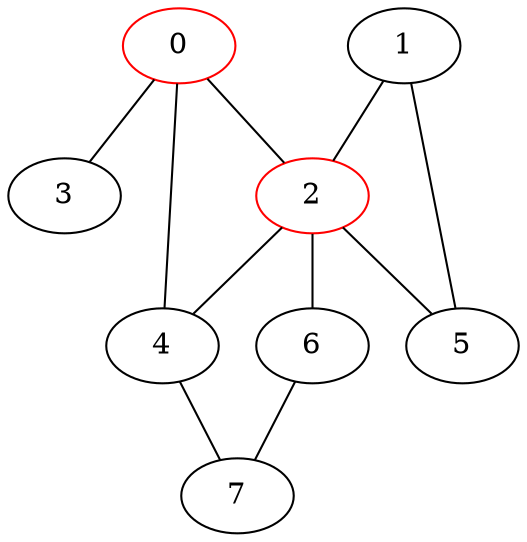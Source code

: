 graph DfsUndirected {
"0" -- {"2"}
"0" -- {"3"}
"0" -- {"4"}
"1" -- {"2"}
"1" -- {"5"}
"2" -- {"4"}
"2" -- {"5"}
"2" -- {"6"}
"4" -- {"7"}
"6" -- {"7"}
"0" [color=red]
"1"
"2" [color=red]
"3"
"4"
"5"
"6"
"7"
}
